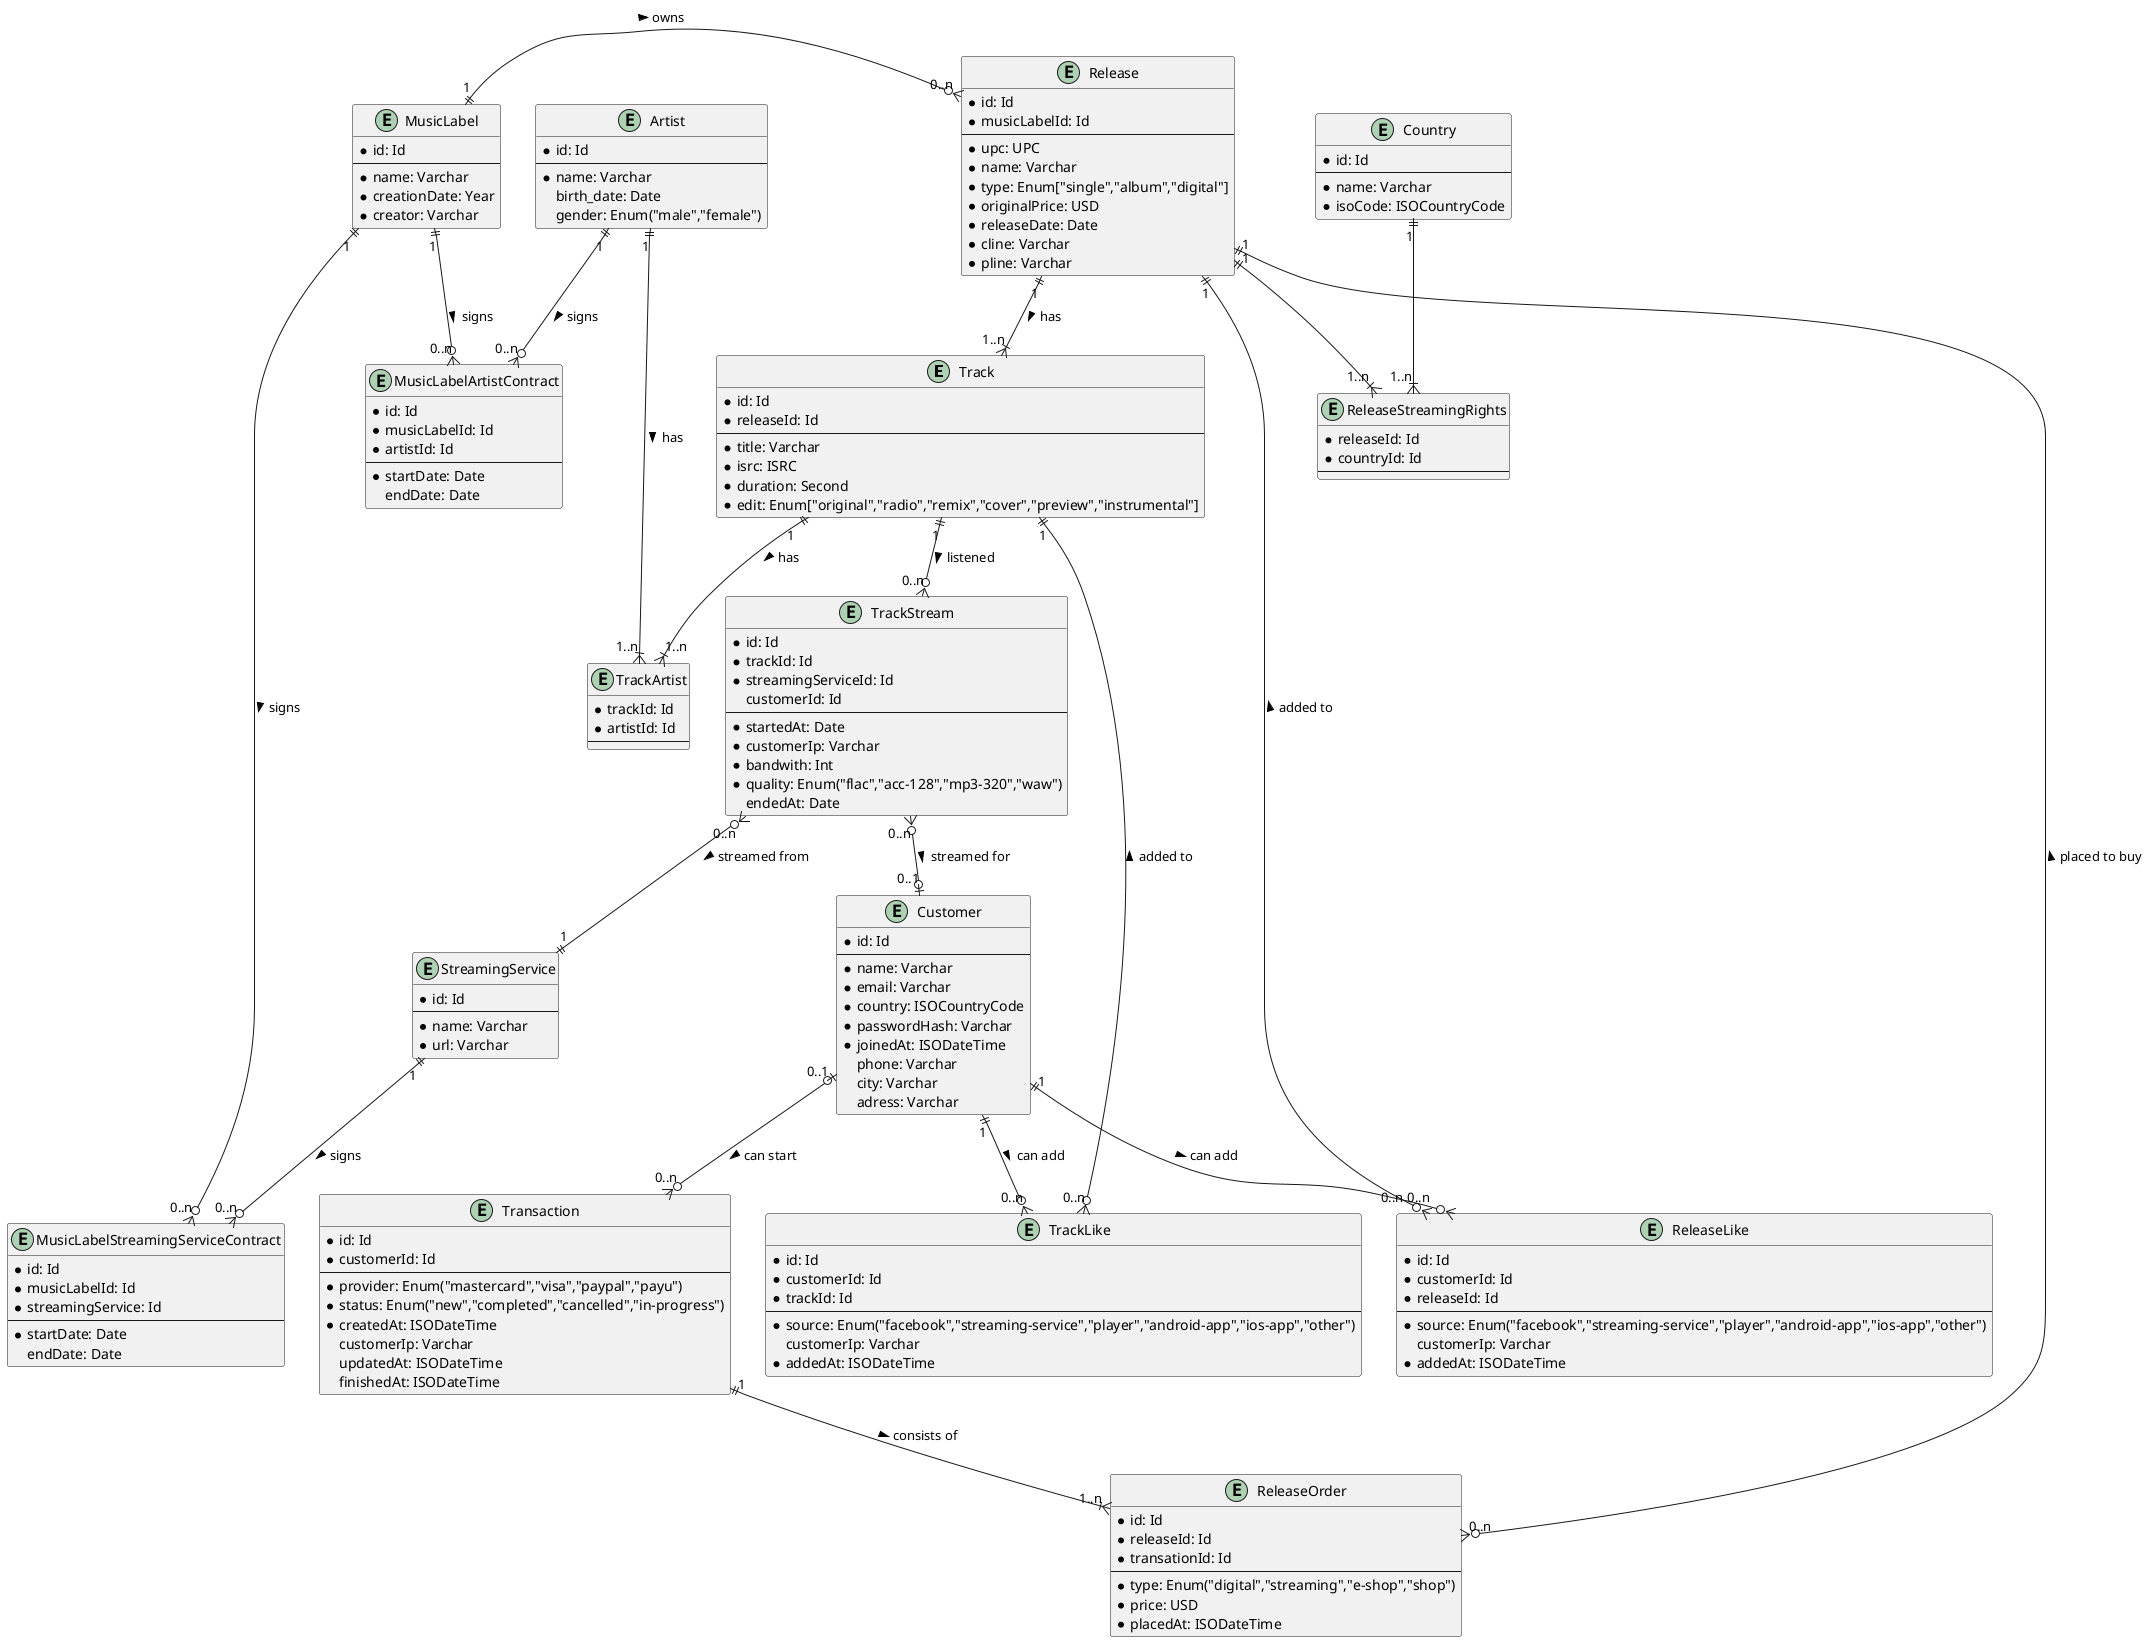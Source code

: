@startuml zbd_schema_usa

' UPC - Int(14) - Universal Product Code
' ISRC - Char(12) - International Standard Recording Code
' Second - Int
entity Track {
    *id: Id
    *releaseId: Id
    --
    *title: Varchar
    *isrc: ISRC
    *duration: Second 
    *edit: Enum["original","radio","remix","cover","preview","instrumental"]
}

entity StreamingService {
    *id: Id
    --
    *name: Varchar
    *url: Varchar
}

entity TrackStream {
    *id: Id
    *trackId: Id
    *streamingServiceId: Id
    customerId: Id
    --
    *startedAt: Date
    *customerIp: Varchar
    *bandwith: Int
    *quality: Enum("flac","acc-128","mp3-320","waw")
    endedAt: Date
}

' USD - Int - number of cents (¢)

entity Release {
    *id: Id
    *musicLabelId: Id
    --
    *upc: UPC
    *name: Varchar
    *type: Enum["single","album","digital"]
    *originalPrice: USD
    *releaseDate: Date
    *cline: Varchar
    *pline: Varchar
}

entity MusicLabelStreamingServiceContract {
    *id: Id
    *musicLabelId: Id
    *streamingService: Id
    --
    *startDate: Date
    endDate: Date
}

entity MusicLabelArtistContract {
    *id: Id
    *musicLabelId: Id
    *artistId: Id
    --
    *startDate: Date
    endDate: Date
}

entity MusicLabel {
    *id: Id
    --
    *name: Varchar
    *creationDate: Year
    *creator: Varchar
}

' ISOISOCountryCode - ISO 3166-1 alfa-3 (e.g. Poland - POL)

entity Country {
    *id: Id
    --
    *name: Varchar
    *isoCode: ISOCountryCode
}

entity ReleaseStreamingRights {
    *releaseId: Id
    *countryId: Id
    --
}

entity Transaction {
    *id: Id
    *customerId: Id
    ---
    *provider: Enum("mastercard","visa","paypal","payu")
    *status: Enum("new","completed","cancelled","in-progress")
    *createdAt: ISODateTime
    customerIp: Varchar
    updatedAt: ISODateTime
    finishedAt: ISODateTime
}

entity ReleaseOrder {
    *id: Id
    *releaseId: Id
    *transationId: Id
    --
    *type: Enum("digital","streaming","e-shop","shop")
    *price: USD
    *placedAt: ISODateTime
}

entity ReleaseLike {
    *id: Id
    *customerId: Id
    *releaseId: Id
    ---
    *source: Enum("facebook","streaming-service","player","android-app","ios-app","other")
    customerIp: Varchar
    *addedAt: ISODateTime
}

entity TrackLike {
    *id: Id
    *customerId: Id
    *trackId: Id
    ---
    *source: Enum("facebook","streaming-service","player","android-app","ios-app","other")
    customerIp: Varchar
    *addedAt: ISODateTime
}

entity TrackArtist {
    *trackId: Id
    *artistId: Id
    --
}

entity Artist {
    *id: Id
    --
    *name: Varchar
    birth_date: Date
    gender: Enum("male","female")
}

entity Customer {
    *id: Id
    --
    *name: Varchar
    *email: Varchar
    *country: ISOCountryCode
    *passwordHash: Varchar
    *joinedAt: ISODateTime
    phone: Varchar
    city: Varchar
    adress: Varchar
}



' Track 1..n <-> 1..n Artist
Track "1" ||--|{ "1..n" TrackArtist:has >
Artist "1" ||--|{ "1..n" TrackArtist:has >

Release "1" ||--|{ "1..n" Track:has >

Release "1" ||--o{ "0..n" ReleaseLike:< added to
Track "1" ||--o{ "0..n" TrackLike:< added to

Customer "1" ||--o{ "0..n" TrackLike: can add >
Customer "1" ||--o{ "0..n" ReleaseLike: can add >

MusicLabel "1" ||-o{ "0..n" Release:owns >

' Release 1..n <-> 1..n Country (streaming rights)
Release "1" ||--|{ "1..n" ReleaseStreamingRights
Country "1" ||--|{ "1..n" ReleaseStreamingRights

Release "1" ||--o{ "0..n" ReleaseOrder:< placed to buy

Transaction "1" ||--|{ "1..n" ReleaseOrder:consists of >

Customer "0..1" |o--o{ "0..n" Transaction:can start >

Track "1" ||--o{ "0..n" TrackStream:listened >
TrackStream "0..n" }o--|| "1" StreamingService:streamed from >
TrackStream "0..n" }o--o| "0..1" Customer:streamed for >


Artist "1" ||--o{ "0..n" MusicLabelArtistContract:signs >
MusicLabel "1" ||--o{ "0..n" MusicLabelArtistContract:signs >


StreamingService "1" ||--o{ "0..n" MusicLabelStreamingServiceContract:signs >
MusicLabel "1" ||--o{ "0..n" MusicLabelStreamingServiceContract:signs >

@enduml



